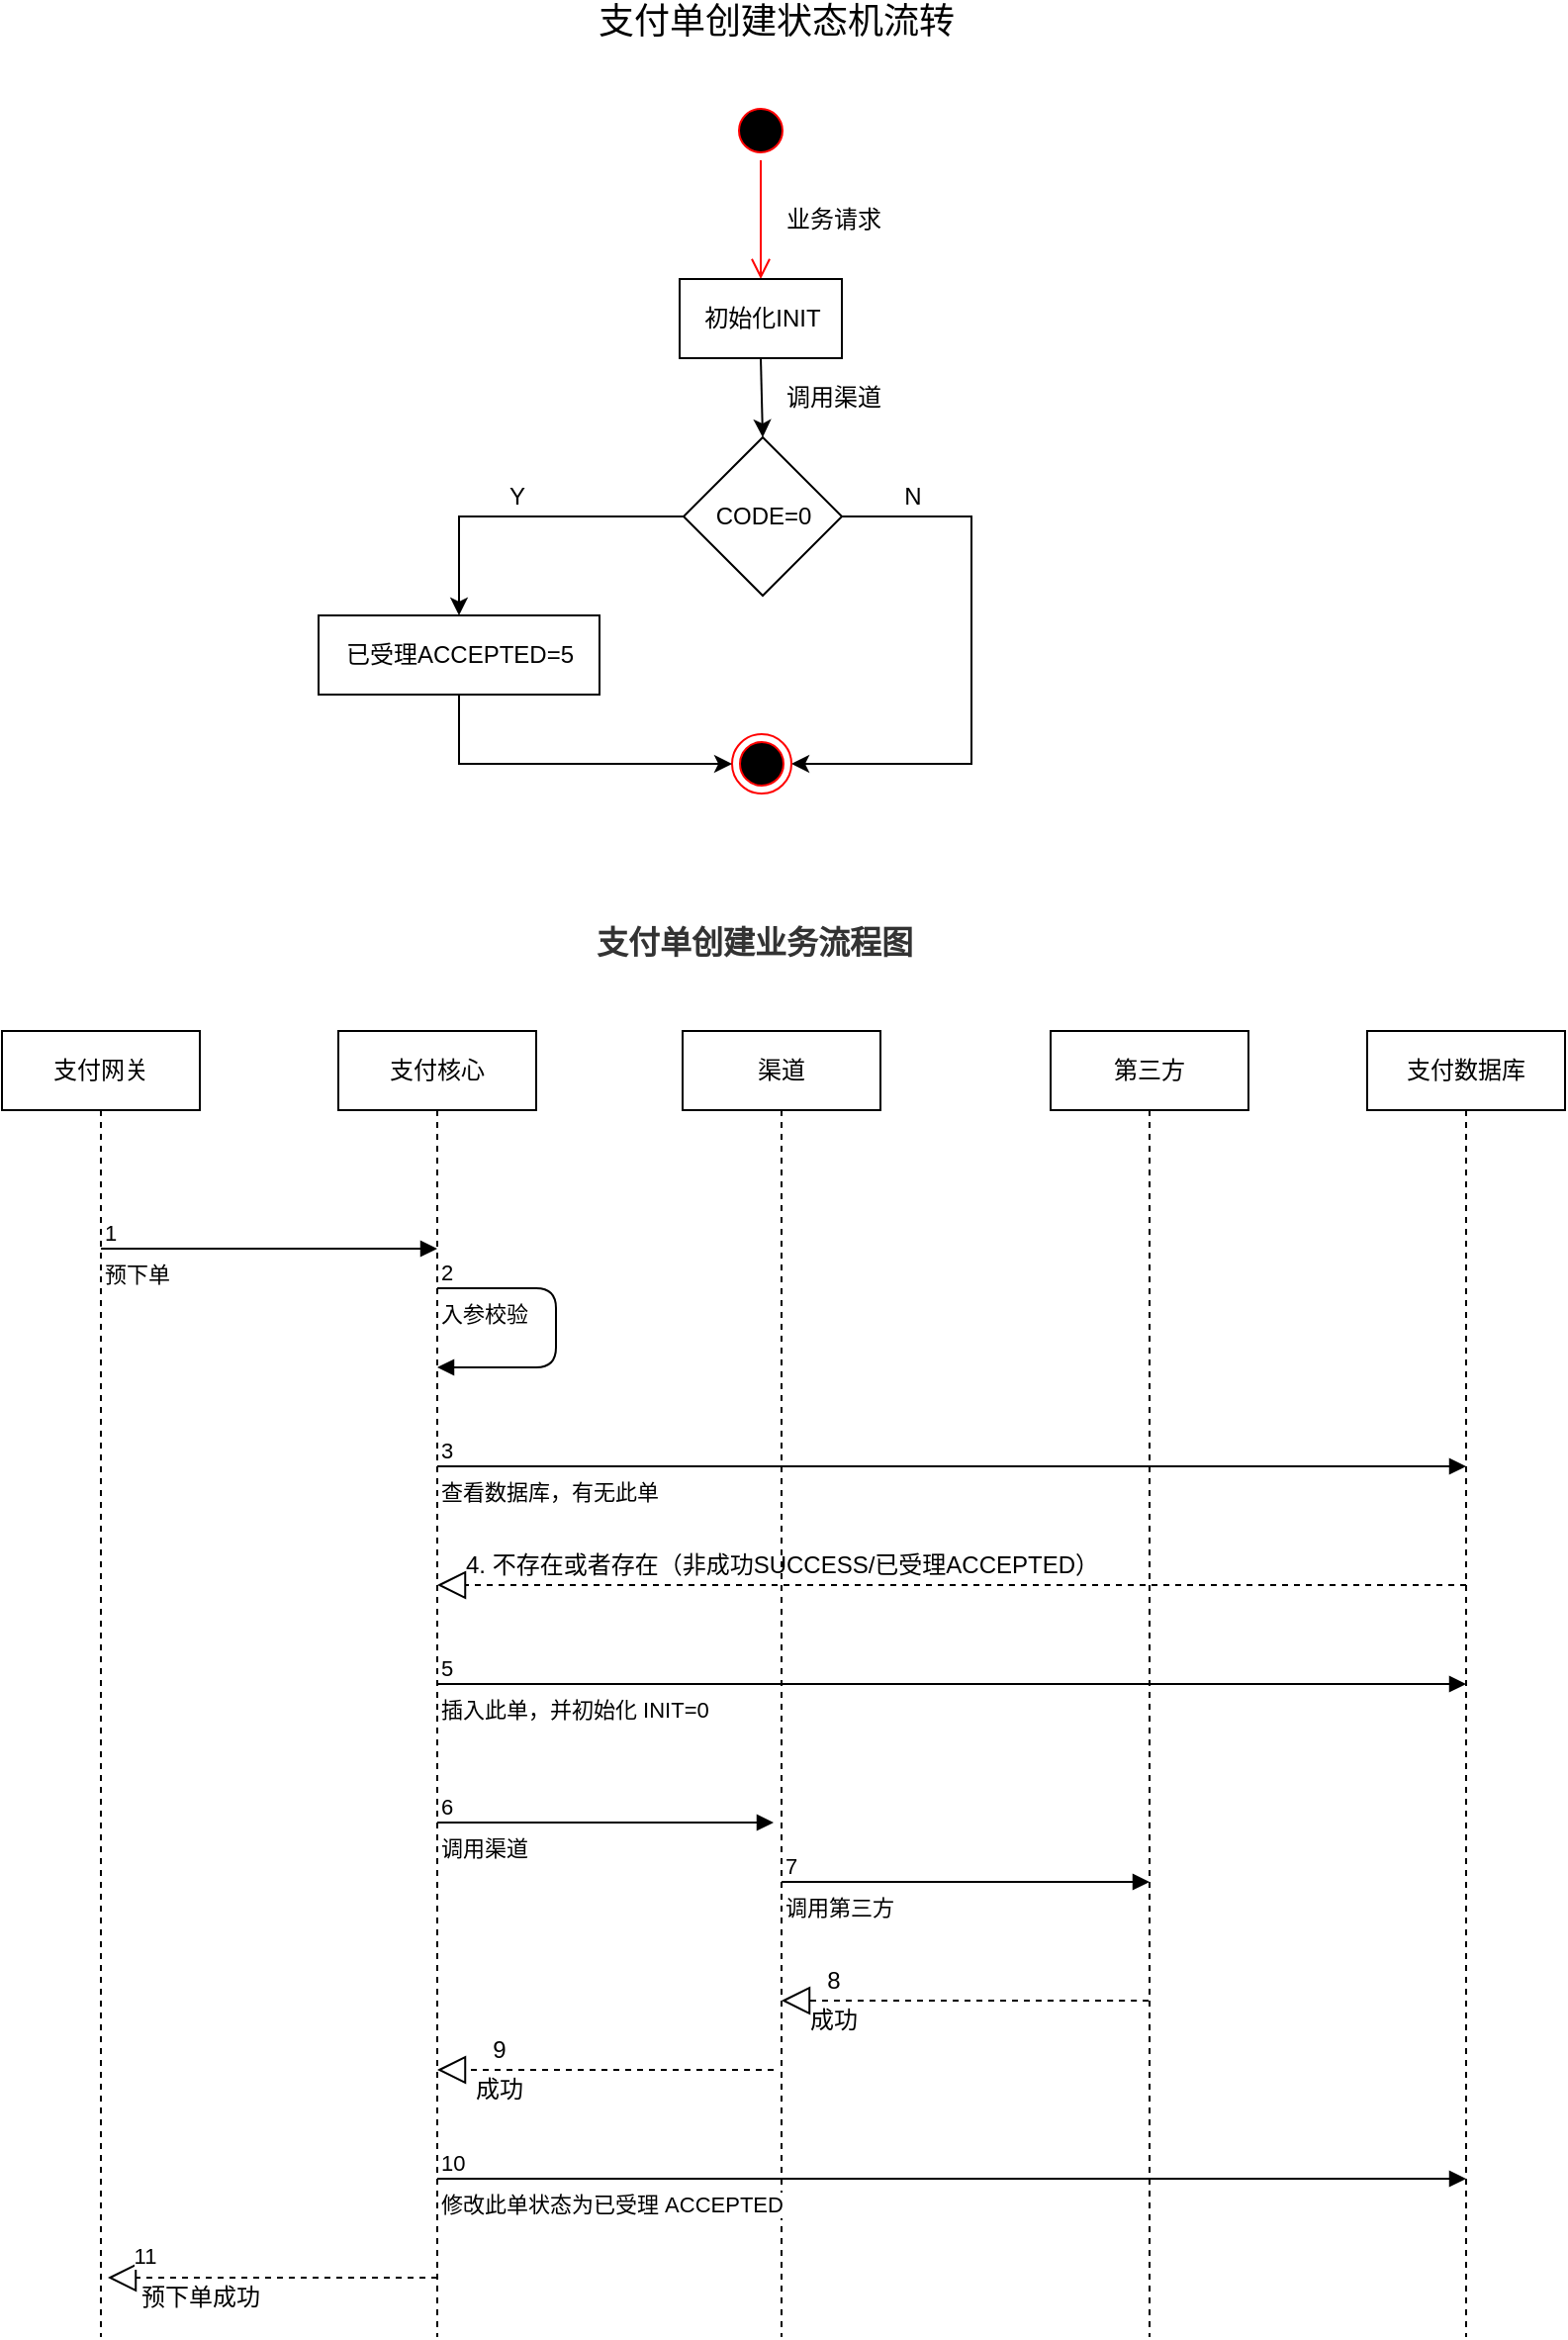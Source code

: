 <mxfile version="14.4.2" type="github">
  <diagram id="doO7QD25XSTSyCwF2JsC" name="Page-1">
    <mxGraphModel dx="946" dy="591" grid="1" gridSize="10" guides="1" tooltips="1" connect="1" arrows="1" fold="1" page="1" pageScale="1" pageWidth="827" pageHeight="1169" math="0" shadow="0">
      <root>
        <mxCell id="0" />
        <mxCell id="1" parent="0" />
        <mxCell id="Pw1JwfpGeaFqBJXXxSC6-7" value="支付网关" style="shape=umlLifeline;perimeter=lifelinePerimeter;whiteSpace=wrap;html=1;container=1;collapsible=0;recursiveResize=0;outlineConnect=0;" vertex="1" parent="1">
          <mxGeometry x="30" y="540" width="100" height="660" as="geometry" />
        </mxCell>
        <mxCell id="Pw1JwfpGeaFqBJXXxSC6-12" value="预下单" style="endArrow=block;endFill=1;html=1;edgeStyle=orthogonalEdgeStyle;align=left;verticalAlign=top;" edge="1" parent="Pw1JwfpGeaFqBJXXxSC6-7">
          <mxGeometry x="-1" relative="1" as="geometry">
            <mxPoint x="50" y="110" as="sourcePoint" />
            <mxPoint x="220" y="110" as="targetPoint" />
          </mxGeometry>
        </mxCell>
        <mxCell id="Pw1JwfpGeaFqBJXXxSC6-13" value="1" style="edgeLabel;resizable=0;html=1;align=left;verticalAlign=bottom;" connectable="0" vertex="1" parent="Pw1JwfpGeaFqBJXXxSC6-12">
          <mxGeometry x="-1" relative="1" as="geometry" />
        </mxCell>
        <mxCell id="Pw1JwfpGeaFqBJXXxSC6-8" value="支付核心" style="shape=umlLifeline;perimeter=lifelinePerimeter;whiteSpace=wrap;html=1;container=1;collapsible=0;recursiveResize=0;outlineConnect=0;" vertex="1" parent="1">
          <mxGeometry x="200" y="540" width="100" height="660" as="geometry" />
        </mxCell>
        <mxCell id="Pw1JwfpGeaFqBJXXxSC6-9" value="渠道" style="shape=umlLifeline;perimeter=lifelinePerimeter;whiteSpace=wrap;html=1;container=1;collapsible=0;recursiveResize=0;outlineConnect=0;" vertex="1" parent="1">
          <mxGeometry x="374" y="540" width="100" height="660" as="geometry" />
        </mxCell>
        <mxCell id="Pw1JwfpGeaFqBJXXxSC6-10" value="第三方" style="shape=umlLifeline;perimeter=lifelinePerimeter;whiteSpace=wrap;html=1;container=1;collapsible=0;recursiveResize=0;outlineConnect=0;" vertex="1" parent="1">
          <mxGeometry x="560" y="540" width="100" height="660" as="geometry" />
        </mxCell>
        <mxCell id="Pw1JwfpGeaFqBJXXxSC6-11" value="支付数据库" style="shape=umlLifeline;perimeter=lifelinePerimeter;whiteSpace=wrap;html=1;container=1;collapsible=0;recursiveResize=0;outlineConnect=0;" vertex="1" parent="1">
          <mxGeometry x="720" y="540" width="100" height="660" as="geometry" />
        </mxCell>
        <mxCell id="Pw1JwfpGeaFqBJXXxSC6-14" value="入参校验" style="endArrow=block;endFill=1;html=1;edgeStyle=orthogonalEdgeStyle;align=left;verticalAlign=top;" edge="1" parent="1" target="Pw1JwfpGeaFqBJXXxSC6-8">
          <mxGeometry x="-1" relative="1" as="geometry">
            <mxPoint x="250" y="670" as="sourcePoint" />
            <mxPoint x="310" y="730" as="targetPoint" />
            <Array as="points">
              <mxPoint x="310" y="670" />
              <mxPoint x="310" y="710" />
            </Array>
          </mxGeometry>
        </mxCell>
        <mxCell id="Pw1JwfpGeaFqBJXXxSC6-15" value="2" style="edgeLabel;resizable=0;html=1;align=left;verticalAlign=bottom;" connectable="0" vertex="1" parent="Pw1JwfpGeaFqBJXXxSC6-14">
          <mxGeometry x="-1" relative="1" as="geometry" />
        </mxCell>
        <mxCell id="Pw1JwfpGeaFqBJXXxSC6-19" value="" style="endArrow=block;dashed=1;endFill=0;endSize=12;html=1;" edge="1" parent="1" target="Pw1JwfpGeaFqBJXXxSC6-8">
          <mxGeometry width="160" relative="1" as="geometry">
            <mxPoint x="770" y="820" as="sourcePoint" />
            <mxPoint x="660" y="820" as="targetPoint" />
          </mxGeometry>
        </mxCell>
        <mxCell id="Pw1JwfpGeaFqBJXXxSC6-20" value="4. 不存在或者存在（非成功SUCCESS/已受理ACCEPTED）" style="text;html=1;align=center;verticalAlign=middle;resizable=0;points=[];autosize=1;" vertex="1" parent="1">
          <mxGeometry x="254" y="800" width="340" height="20" as="geometry" />
        </mxCell>
        <mxCell id="Pw1JwfpGeaFqBJXXxSC6-23" value="插入此单，并初始化 INIT=0" style="endArrow=block;endFill=1;html=1;edgeStyle=orthogonalEdgeStyle;align=left;verticalAlign=top;" edge="1" parent="1">
          <mxGeometry x="-1" relative="1" as="geometry">
            <mxPoint x="250" y="870" as="sourcePoint" />
            <mxPoint x="770" y="870" as="targetPoint" />
          </mxGeometry>
        </mxCell>
        <mxCell id="Pw1JwfpGeaFqBJXXxSC6-24" value="5" style="edgeLabel;resizable=0;html=1;align=left;verticalAlign=bottom;" connectable="0" vertex="1" parent="Pw1JwfpGeaFqBJXXxSC6-23">
          <mxGeometry x="-1" relative="1" as="geometry" />
        </mxCell>
        <mxCell id="Pw1JwfpGeaFqBJXXxSC6-26" value="查看数据库，有无此单" style="endArrow=block;endFill=1;html=1;edgeStyle=orthogonalEdgeStyle;align=left;verticalAlign=top;" edge="1" parent="1">
          <mxGeometry x="-1" relative="1" as="geometry">
            <mxPoint x="250" y="760" as="sourcePoint" />
            <mxPoint x="770" y="760" as="targetPoint" />
          </mxGeometry>
        </mxCell>
        <mxCell id="Pw1JwfpGeaFqBJXXxSC6-27" value="3" style="edgeLabel;resizable=0;html=1;align=left;verticalAlign=bottom;" connectable="0" vertex="1" parent="Pw1JwfpGeaFqBJXXxSC6-26">
          <mxGeometry x="-1" relative="1" as="geometry" />
        </mxCell>
        <mxCell id="Pw1JwfpGeaFqBJXXxSC6-28" value="调用渠道" style="endArrow=block;endFill=1;html=1;edgeStyle=orthogonalEdgeStyle;align=left;verticalAlign=top;" edge="1" parent="1">
          <mxGeometry x="-1" relative="1" as="geometry">
            <mxPoint x="250" y="940" as="sourcePoint" />
            <mxPoint x="420" y="940" as="targetPoint" />
          </mxGeometry>
        </mxCell>
        <mxCell id="Pw1JwfpGeaFqBJXXxSC6-29" value="6" style="edgeLabel;resizable=0;html=1;align=left;verticalAlign=bottom;" connectable="0" vertex="1" parent="Pw1JwfpGeaFqBJXXxSC6-28">
          <mxGeometry x="-1" relative="1" as="geometry" />
        </mxCell>
        <mxCell id="Pw1JwfpGeaFqBJXXxSC6-30" value="调用第三方" style="endArrow=block;endFill=1;html=1;edgeStyle=orthogonalEdgeStyle;align=left;verticalAlign=top;" edge="1" parent="1">
          <mxGeometry x="-1" relative="1" as="geometry">
            <mxPoint x="424" y="970" as="sourcePoint" />
            <mxPoint x="610" y="970" as="targetPoint" />
          </mxGeometry>
        </mxCell>
        <mxCell id="Pw1JwfpGeaFqBJXXxSC6-31" value="7" style="edgeLabel;resizable=0;html=1;align=left;verticalAlign=bottom;" connectable="0" vertex="1" parent="Pw1JwfpGeaFqBJXXxSC6-30">
          <mxGeometry x="-1" relative="1" as="geometry" />
        </mxCell>
        <mxCell id="Pw1JwfpGeaFqBJXXxSC6-32" value="" style="endArrow=block;dashed=1;endFill=0;endSize=12;html=1;" edge="1" parent="1" source="Pw1JwfpGeaFqBJXXxSC6-10" target="Pw1JwfpGeaFqBJXXxSC6-9">
          <mxGeometry width="160" relative="1" as="geometry">
            <mxPoint x="610.5" y="1020" as="sourcePoint" />
            <mxPoint x="90" y="1020" as="targetPoint" />
            <Array as="points">
              <mxPoint x="600" y="1030" />
            </Array>
          </mxGeometry>
        </mxCell>
        <mxCell id="Pw1JwfpGeaFqBJXXxSC6-33" value="8" style="text;html=1;align=center;verticalAlign=middle;resizable=0;points=[];autosize=1;" vertex="1" parent="1">
          <mxGeometry x="440" y="1010" width="20" height="20" as="geometry" />
        </mxCell>
        <mxCell id="Pw1JwfpGeaFqBJXXxSC6-34" value="成功" style="text;html=1;align=center;verticalAlign=middle;resizable=0;points=[];autosize=1;" vertex="1" parent="1">
          <mxGeometry x="430" y="1030" width="40" height="20" as="geometry" />
        </mxCell>
        <mxCell id="Pw1JwfpGeaFqBJXXxSC6-35" value="" style="endArrow=block;dashed=1;endFill=0;endSize=12;html=1;" edge="1" parent="1">
          <mxGeometry width="160" relative="1" as="geometry">
            <mxPoint x="420" y="1065" as="sourcePoint" />
            <mxPoint x="250" y="1065" as="targetPoint" />
            <Array as="points" />
          </mxGeometry>
        </mxCell>
        <mxCell id="Pw1JwfpGeaFqBJXXxSC6-36" value="9" style="text;html=1;align=center;verticalAlign=middle;resizable=0;points=[];autosize=1;" vertex="1" parent="1">
          <mxGeometry x="270.5" y="1045" width="20" height="20" as="geometry" />
        </mxCell>
        <mxCell id="Pw1JwfpGeaFqBJXXxSC6-37" value="成功" style="text;html=1;align=center;verticalAlign=middle;resizable=0;points=[];autosize=1;" vertex="1" parent="1">
          <mxGeometry x="260.5" y="1065" width="40" height="20" as="geometry" />
        </mxCell>
        <mxCell id="Pw1JwfpGeaFqBJXXxSC6-40" value="修改此单状态为已受理 ACCEPTED" style="endArrow=block;endFill=1;html=1;edgeStyle=orthogonalEdgeStyle;align=left;verticalAlign=top;" edge="1" parent="1">
          <mxGeometry x="-1" relative="1" as="geometry">
            <mxPoint x="250" y="1120" as="sourcePoint" />
            <mxPoint x="770" y="1120" as="targetPoint" />
          </mxGeometry>
        </mxCell>
        <mxCell id="Pw1JwfpGeaFqBJXXxSC6-41" value="10" style="edgeLabel;resizable=0;html=1;align=left;verticalAlign=bottom;" connectable="0" vertex="1" parent="Pw1JwfpGeaFqBJXXxSC6-40">
          <mxGeometry x="-1" relative="1" as="geometry" />
        </mxCell>
        <mxCell id="Pw1JwfpGeaFqBJXXxSC6-42" value="" style="endArrow=block;dashed=1;endFill=0;endSize=12;html=1;" edge="1" parent="1">
          <mxGeometry width="160" relative="1" as="geometry">
            <mxPoint x="250" y="1170" as="sourcePoint" />
            <mxPoint x="83.5" y="1170" as="targetPoint" />
            <Array as="points" />
          </mxGeometry>
        </mxCell>
        <mxCell id="Pw1JwfpGeaFqBJXXxSC6-43" value="11" style="edgeLabel;html=1;align=center;verticalAlign=middle;resizable=0;points=[];" vertex="1" connectable="0" parent="Pw1JwfpGeaFqBJXXxSC6-42">
          <mxGeometry x="0.778" y="-11" relative="1" as="geometry">
            <mxPoint as="offset" />
          </mxGeometry>
        </mxCell>
        <mxCell id="Pw1JwfpGeaFqBJXXxSC6-44" value="预下单成功" style="text;html=1;align=center;verticalAlign=middle;resizable=0;points=[];autosize=1;" vertex="1" parent="1">
          <mxGeometry x="90" y="1170" width="80" height="20" as="geometry" />
        </mxCell>
        <mxCell id="Pw1JwfpGeaFqBJXXxSC6-46" value="" style="ellipse;html=1;shape=startState;fillColor=#000000;strokeColor=#ff0000;" vertex="1" parent="1">
          <mxGeometry x="398.5" y="70" width="30" height="30" as="geometry" />
        </mxCell>
        <mxCell id="Pw1JwfpGeaFqBJXXxSC6-47" value="" style="edgeStyle=orthogonalEdgeStyle;html=1;verticalAlign=bottom;endArrow=open;endSize=8;strokeColor=#ff0000;" edge="1" source="Pw1JwfpGeaFqBJXXxSC6-46" parent="1">
          <mxGeometry relative="1" as="geometry">
            <mxPoint x="413.5" y="160" as="targetPoint" />
          </mxGeometry>
        </mxCell>
        <mxCell id="Pw1JwfpGeaFqBJXXxSC6-48" value="&lt;font style=&quot;font-size: 18px&quot;&gt;支付单创建状态机流转&lt;/font&gt;" style="text;html=1;align=center;verticalAlign=middle;resizable=0;points=[];autosize=1;" vertex="1" parent="1">
          <mxGeometry x="320.5" y="20" width="200" height="20" as="geometry" />
        </mxCell>
        <mxCell id="Pw1JwfpGeaFqBJXXxSC6-49" value="业务请求" style="text;html=1;align=center;verticalAlign=middle;resizable=0;points=[];autosize=1;" vertex="1" parent="1">
          <mxGeometry x="419.5" y="120" width="60" height="20" as="geometry" />
        </mxCell>
        <mxCell id="Pw1JwfpGeaFqBJXXxSC6-50" value="初始化INIT" style="html=1;" vertex="1" parent="1">
          <mxGeometry x="372.5" y="160" width="82" height="40" as="geometry" />
        </mxCell>
        <mxCell id="Pw1JwfpGeaFqBJXXxSC6-58" style="edgeStyle=orthogonalEdgeStyle;rounded=0;orthogonalLoop=1;jettySize=auto;html=1;exitX=0;exitY=0.5;exitDx=0;exitDy=0;entryX=0.5;entryY=0;entryDx=0;entryDy=0;" edge="1" parent="1" source="Pw1JwfpGeaFqBJXXxSC6-51" target="Pw1JwfpGeaFqBJXXxSC6-57">
          <mxGeometry relative="1" as="geometry" />
        </mxCell>
        <mxCell id="Pw1JwfpGeaFqBJXXxSC6-61" style="edgeStyle=orthogonalEdgeStyle;rounded=0;orthogonalLoop=1;jettySize=auto;html=1;exitX=1;exitY=0.5;exitDx=0;exitDy=0;entryX=1;entryY=0.5;entryDx=0;entryDy=0;" edge="1" parent="1" source="Pw1JwfpGeaFqBJXXxSC6-51" target="Pw1JwfpGeaFqBJXXxSC6-54">
          <mxGeometry relative="1" as="geometry">
            <Array as="points">
              <mxPoint x="520" y="280" />
              <mxPoint x="520" y="405" />
            </Array>
          </mxGeometry>
        </mxCell>
        <mxCell id="Pw1JwfpGeaFqBJXXxSC6-51" value="CODE=0" style="rhombus;whiteSpace=wrap;html=1;" vertex="1" parent="1">
          <mxGeometry x="374.5" y="240" width="80" height="80" as="geometry" />
        </mxCell>
        <mxCell id="Pw1JwfpGeaFqBJXXxSC6-52" value="" style="endArrow=classic;html=1;entryX=0.5;entryY=0;entryDx=0;entryDy=0;exitX=0.5;exitY=1;exitDx=0;exitDy=0;" edge="1" parent="1" source="Pw1JwfpGeaFqBJXXxSC6-50" target="Pw1JwfpGeaFqBJXXxSC6-51">
          <mxGeometry width="50" height="50" relative="1" as="geometry">
            <mxPoint x="400.5" y="240" as="sourcePoint" />
            <mxPoint x="450.5" y="190" as="targetPoint" />
          </mxGeometry>
        </mxCell>
        <mxCell id="Pw1JwfpGeaFqBJXXxSC6-54" value="" style="ellipse;html=1;shape=endState;fillColor=#000000;strokeColor=#ff0000;" vertex="1" parent="1">
          <mxGeometry x="399" y="390" width="30" height="30" as="geometry" />
        </mxCell>
        <mxCell id="Pw1JwfpGeaFqBJXXxSC6-55" value="调用渠道" style="text;html=1;align=center;verticalAlign=middle;resizable=0;points=[];autosize=1;" vertex="1" parent="1">
          <mxGeometry x="420" y="210" width="60" height="20" as="geometry" />
        </mxCell>
        <mxCell id="Pw1JwfpGeaFqBJXXxSC6-59" style="edgeStyle=orthogonalEdgeStyle;rounded=0;orthogonalLoop=1;jettySize=auto;html=1;entryX=0;entryY=0.5;entryDx=0;entryDy=0;exitX=0.5;exitY=1;exitDx=0;exitDy=0;" edge="1" parent="1" source="Pw1JwfpGeaFqBJXXxSC6-57" target="Pw1JwfpGeaFqBJXXxSC6-54">
          <mxGeometry relative="1" as="geometry" />
        </mxCell>
        <mxCell id="Pw1JwfpGeaFqBJXXxSC6-57" value="已受理ACCEPTED=5" style="html=1;" vertex="1" parent="1">
          <mxGeometry x="190" y="330" width="142" height="40" as="geometry" />
        </mxCell>
        <mxCell id="Pw1JwfpGeaFqBJXXxSC6-60" value="Y" style="text;html=1;align=center;verticalAlign=middle;resizable=0;points=[];autosize=1;" vertex="1" parent="1">
          <mxGeometry x="280" y="260" width="20" height="20" as="geometry" />
        </mxCell>
        <mxCell id="Pw1JwfpGeaFqBJXXxSC6-62" value="N" style="text;html=1;align=center;verticalAlign=middle;resizable=0;points=[];autosize=1;" vertex="1" parent="1">
          <mxGeometry x="480" y="260" width="20" height="20" as="geometry" />
        </mxCell>
        <mxCell id="Pw1JwfpGeaFqBJXXxSC6-63" value="&lt;h3 id=&quot;id-2.1.0.4支付系统UML图-1.1.2支付单创建业务流程图&quot; style=&quot;margin: 30px 0px 0px ; padding: 0px ; color: rgb(51 , 51 , 51) ; font-size: 16px ; line-height: 1.5 ; font-family: &amp;#34;arial&amp;#34; , sans-serif ; background-color: rgb(255 , 255 , 255)&quot;&gt;支付单创建业务流程图&lt;/h3&gt;" style="text;html=1;align=center;verticalAlign=middle;resizable=0;points=[];autosize=1;" vertex="1" parent="1">
          <mxGeometry x="320" y="450" width="180" height="60" as="geometry" />
        </mxCell>
      </root>
    </mxGraphModel>
  </diagram>
</mxfile>
